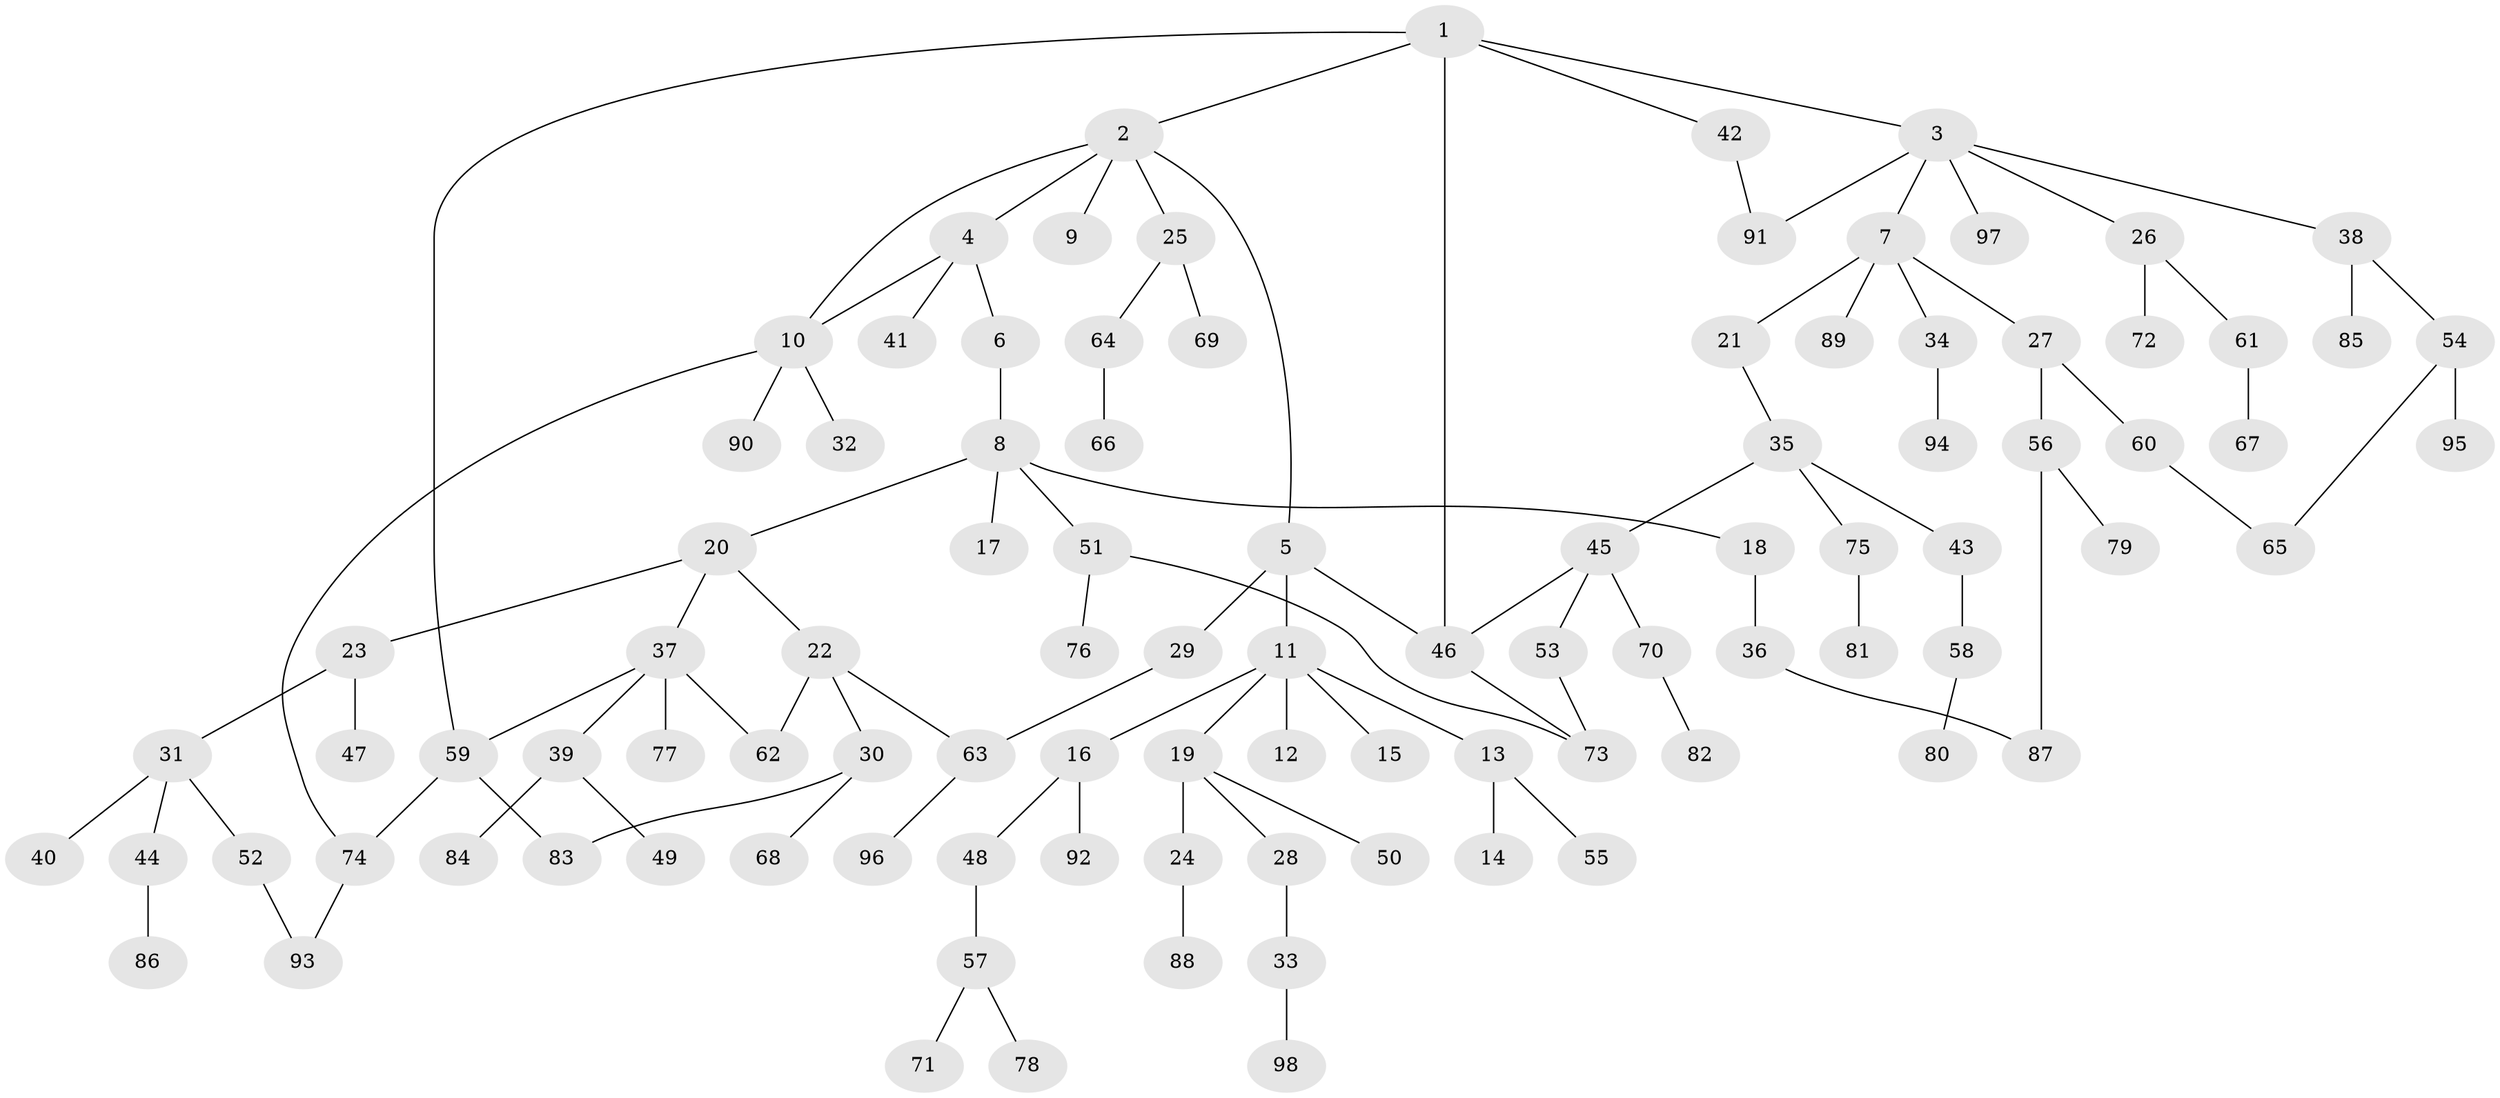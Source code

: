 // coarse degree distribution, {7: 0.02, 5: 0.08, 3: 0.14, 4: 0.12, 2: 0.36, 1: 0.28}
// Generated by graph-tools (version 1.1) at 2025/48/03/04/25 22:48:49]
// undirected, 98 vertices, 111 edges
graph export_dot {
  node [color=gray90,style=filled];
  1;
  2;
  3;
  4;
  5;
  6;
  7;
  8;
  9;
  10;
  11;
  12;
  13;
  14;
  15;
  16;
  17;
  18;
  19;
  20;
  21;
  22;
  23;
  24;
  25;
  26;
  27;
  28;
  29;
  30;
  31;
  32;
  33;
  34;
  35;
  36;
  37;
  38;
  39;
  40;
  41;
  42;
  43;
  44;
  45;
  46;
  47;
  48;
  49;
  50;
  51;
  52;
  53;
  54;
  55;
  56;
  57;
  58;
  59;
  60;
  61;
  62;
  63;
  64;
  65;
  66;
  67;
  68;
  69;
  70;
  71;
  72;
  73;
  74;
  75;
  76;
  77;
  78;
  79;
  80;
  81;
  82;
  83;
  84;
  85;
  86;
  87;
  88;
  89;
  90;
  91;
  92;
  93;
  94;
  95;
  96;
  97;
  98;
  1 -- 2;
  1 -- 3;
  1 -- 42;
  1 -- 46;
  1 -- 59;
  2 -- 4;
  2 -- 5;
  2 -- 9;
  2 -- 25;
  2 -- 10;
  3 -- 7;
  3 -- 26;
  3 -- 38;
  3 -- 97;
  3 -- 91;
  4 -- 6;
  4 -- 10;
  4 -- 41;
  5 -- 11;
  5 -- 29;
  5 -- 46;
  6 -- 8;
  7 -- 21;
  7 -- 27;
  7 -- 34;
  7 -- 89;
  8 -- 17;
  8 -- 18;
  8 -- 20;
  8 -- 51;
  10 -- 32;
  10 -- 90;
  10 -- 74;
  11 -- 12;
  11 -- 13;
  11 -- 15;
  11 -- 16;
  11 -- 19;
  13 -- 14;
  13 -- 55;
  16 -- 48;
  16 -- 92;
  18 -- 36;
  19 -- 24;
  19 -- 28;
  19 -- 50;
  20 -- 22;
  20 -- 23;
  20 -- 37;
  21 -- 35;
  22 -- 30;
  22 -- 63;
  22 -- 62;
  23 -- 31;
  23 -- 47;
  24 -- 88;
  25 -- 64;
  25 -- 69;
  26 -- 61;
  26 -- 72;
  27 -- 56;
  27 -- 60;
  28 -- 33;
  29 -- 63;
  30 -- 68;
  30 -- 83;
  31 -- 40;
  31 -- 44;
  31 -- 52;
  33 -- 98;
  34 -- 94;
  35 -- 43;
  35 -- 45;
  35 -- 75;
  36 -- 87;
  37 -- 39;
  37 -- 59;
  37 -- 62;
  37 -- 77;
  38 -- 54;
  38 -- 85;
  39 -- 49;
  39 -- 84;
  42 -- 91;
  43 -- 58;
  44 -- 86;
  45 -- 53;
  45 -- 70;
  45 -- 46;
  46 -- 73;
  48 -- 57;
  51 -- 76;
  51 -- 73;
  52 -- 93;
  53 -- 73;
  54 -- 65;
  54 -- 95;
  56 -- 79;
  56 -- 87;
  57 -- 71;
  57 -- 78;
  58 -- 80;
  59 -- 74;
  59 -- 83;
  60 -- 65;
  61 -- 67;
  63 -- 96;
  64 -- 66;
  70 -- 82;
  74 -- 93;
  75 -- 81;
}
